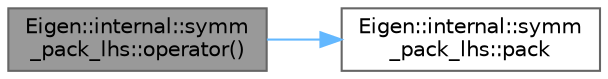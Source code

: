 digraph "Eigen::internal::symm_pack_lhs::operator()"
{
 // LATEX_PDF_SIZE
  bgcolor="transparent";
  edge [fontname=Helvetica,fontsize=10,labelfontname=Helvetica,labelfontsize=10];
  node [fontname=Helvetica,fontsize=10,shape=box,height=0.2,width=0.4];
  rankdir="LR";
  Node1 [id="Node000001",label="Eigen::internal::symm\l_pack_lhs::operator()",height=0.2,width=0.4,color="gray40", fillcolor="grey60", style="filled", fontcolor="black",tooltip=" "];
  Node1 -> Node2 [id="edge1_Node000001_Node000002",color="steelblue1",style="solid",tooltip=" "];
  Node2 [id="Node000002",label="Eigen::internal::symm\l_pack_lhs::pack",height=0.2,width=0.4,color="grey40", fillcolor="white", style="filled",URL="$struct_eigen_1_1internal_1_1symm__pack__lhs.html#aad8bf0f72a54a95ee37e79f74c603fd5",tooltip=" "];
}
